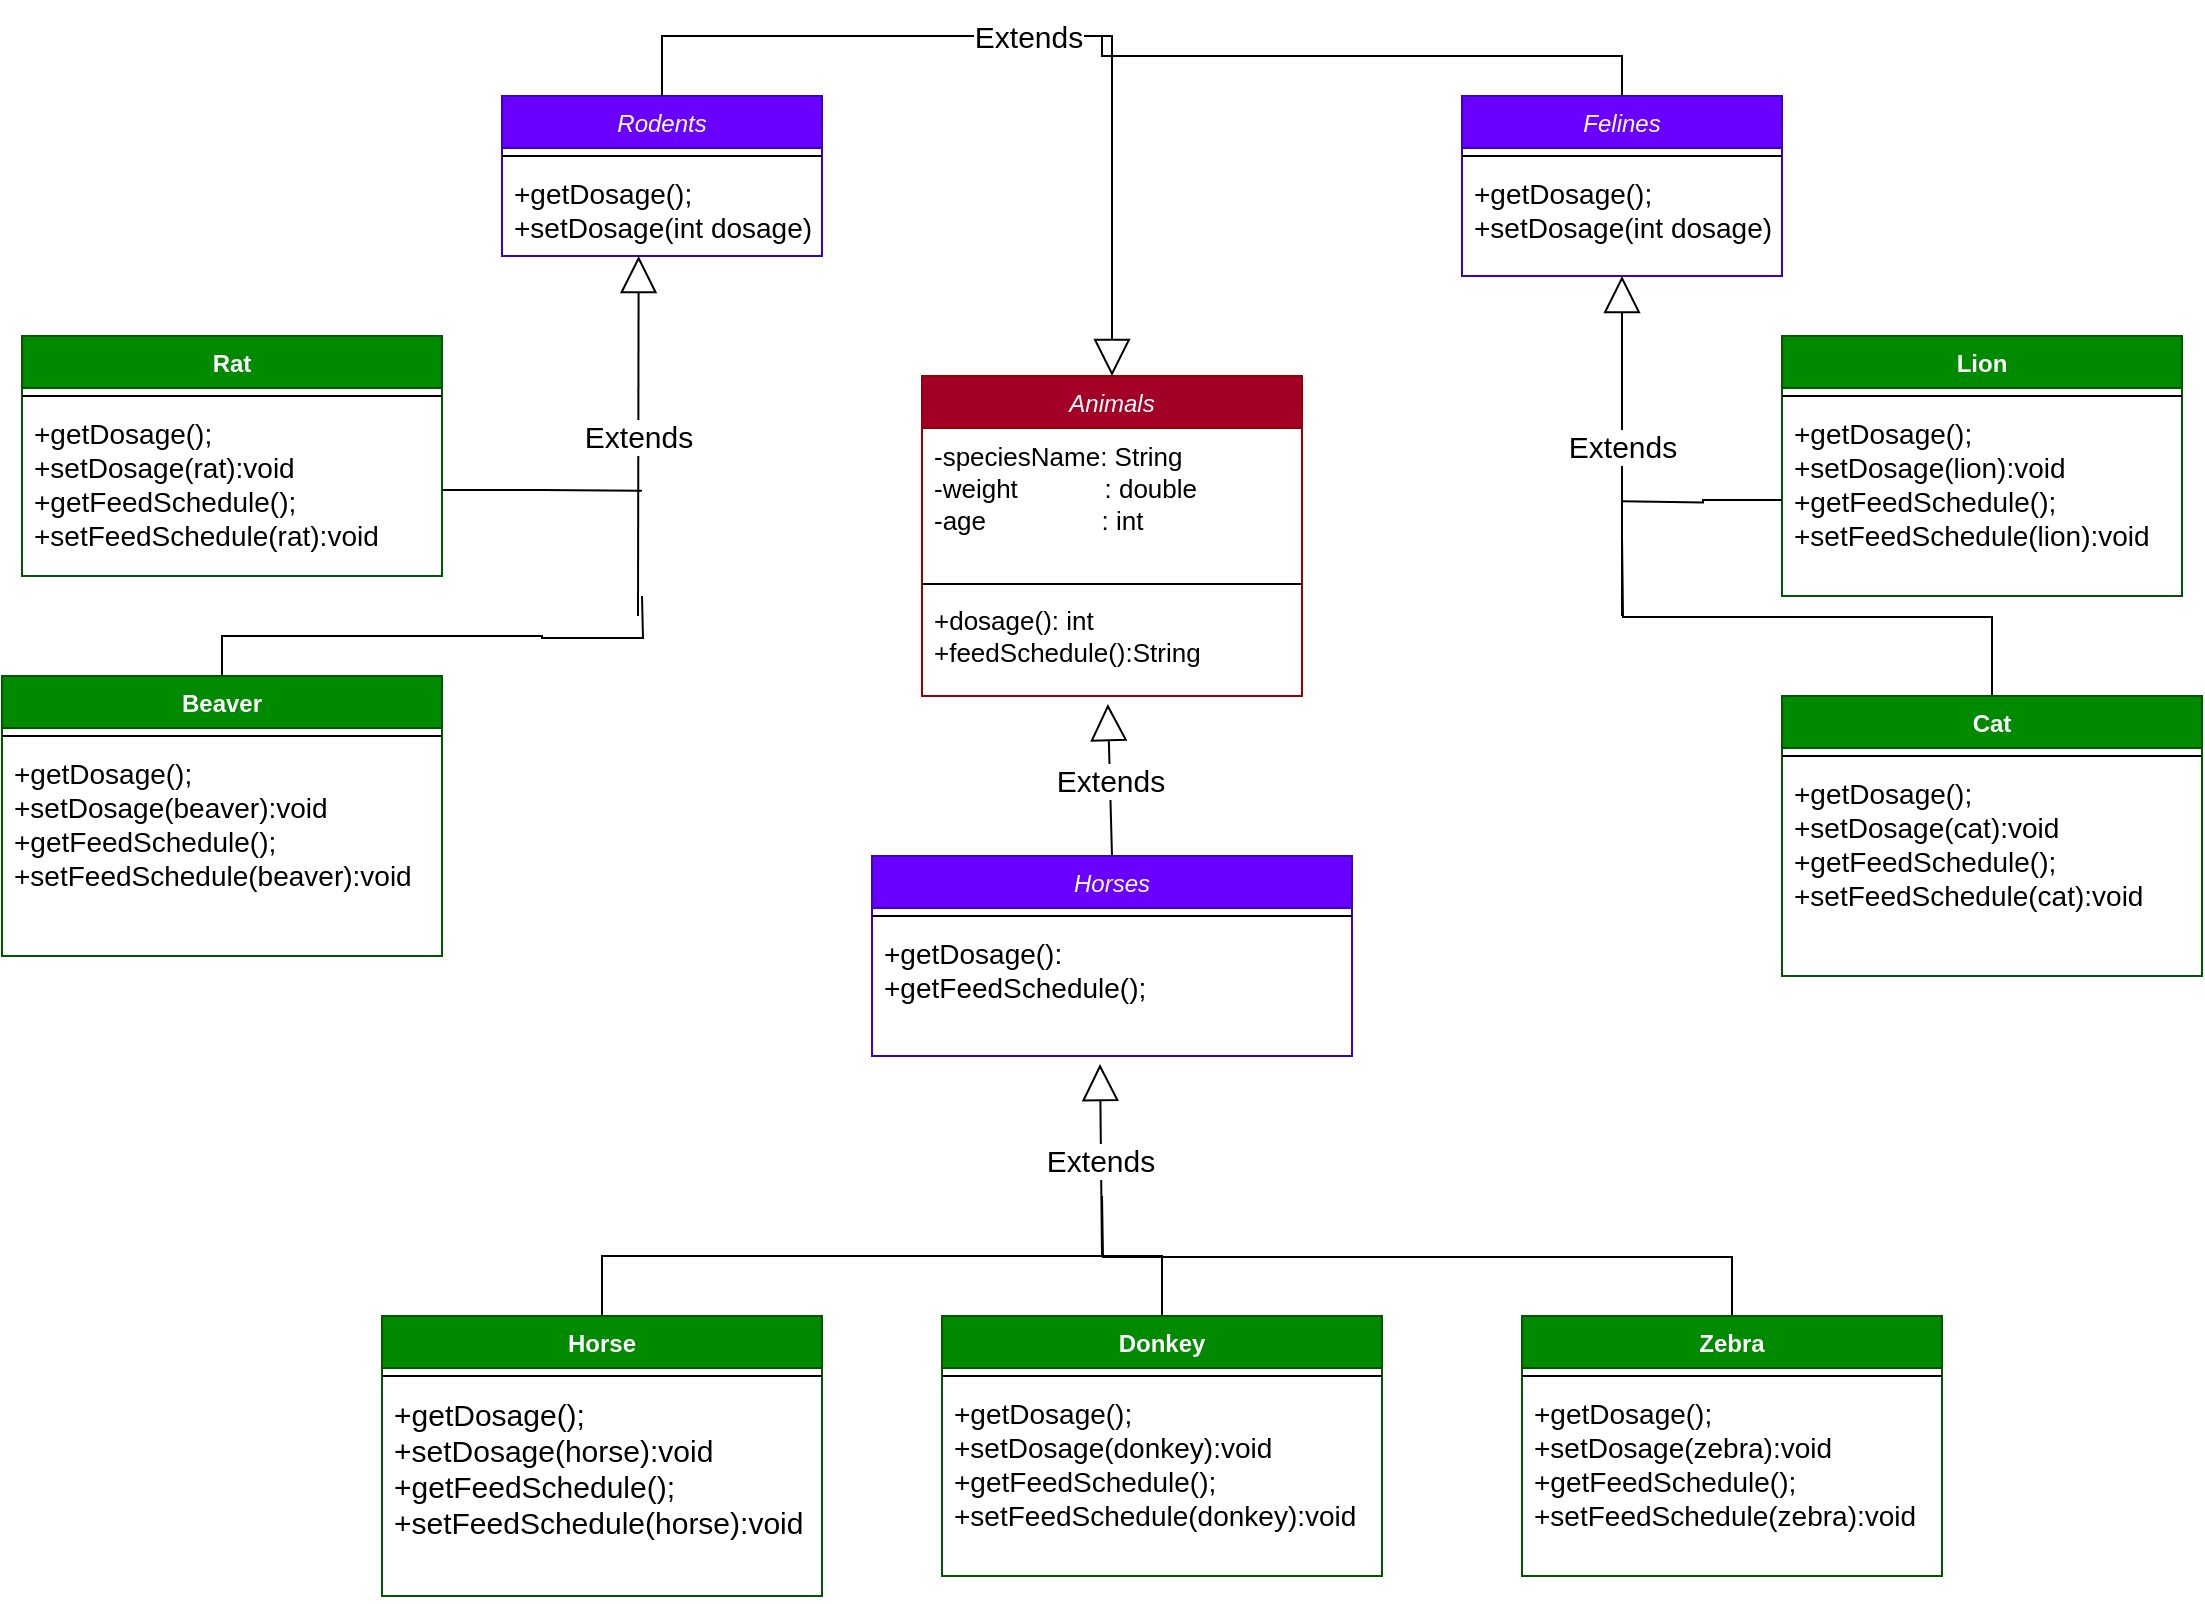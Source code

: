 <mxfile version="20.2.5" type="github">
  <diagram name="Page-1" id="c4acf3e9-155e-7222-9cf6-157b1a14988f">
    <mxGraphModel dx="1157" dy="600" grid="1" gridSize="10" guides="1" tooltips="1" connect="1" arrows="1" fold="1" page="1" pageScale="1" pageWidth="1169" pageHeight="827" background="none" math="0" shadow="0">
      <root>
        <mxCell id="0" />
        <mxCell id="1" parent="0" />
        <mxCell id="Z5wqP4JhBjk2FaYp2823-1" value="Animals&#xa;" style="swimlane;fontStyle=2;align=center;verticalAlign=top;childLayout=stackLayout;horizontal=1;startSize=26;horizontalStack=0;resizeParent=1;resizeParentMax=0;resizeLast=0;collapsible=1;marginBottom=0;fillColor=#a20025;fontColor=#ffffff;strokeColor=#990000;" vertex="1" parent="1">
          <mxGeometry x="490" y="200" width="190" height="160" as="geometry" />
        </mxCell>
        <mxCell id="Z5wqP4JhBjk2FaYp2823-2" value="-speciesName: String&#xa;-weight            : double&#xa;-age                : int" style="text;strokeColor=none;fillColor=none;align=left;verticalAlign=top;spacingLeft=4;spacingRight=4;overflow=hidden;rotatable=0;points=[[0,0.5],[1,0.5]];portConstraint=eastwest;fontSize=13;" vertex="1" parent="Z5wqP4JhBjk2FaYp2823-1">
          <mxGeometry y="26" width="190" height="74" as="geometry" />
        </mxCell>
        <mxCell id="Z5wqP4JhBjk2FaYp2823-3" value="" style="line;strokeWidth=1;fillColor=none;align=left;verticalAlign=middle;spacingTop=-1;spacingLeft=3;spacingRight=3;rotatable=0;labelPosition=right;points=[];portConstraint=eastwest;" vertex="1" parent="Z5wqP4JhBjk2FaYp2823-1">
          <mxGeometry y="100" width="190" height="8" as="geometry" />
        </mxCell>
        <mxCell id="Z5wqP4JhBjk2FaYp2823-4" value="+dosage(): int &#xa;+feedSchedule():String" style="text;strokeColor=none;fillColor=none;align=left;verticalAlign=top;spacingLeft=4;spacingRight=4;overflow=hidden;rotatable=0;points=[[0,0.5],[1,0.5]];portConstraint=eastwest;fontSize=13;" vertex="1" parent="Z5wqP4JhBjk2FaYp2823-1">
          <mxGeometry y="108" width="190" height="52" as="geometry" />
        </mxCell>
        <mxCell id="Z5wqP4JhBjk2FaYp2823-13" value="Rodents" style="swimlane;fontStyle=2;align=center;verticalAlign=top;childLayout=stackLayout;horizontal=1;startSize=26;horizontalStack=0;resizeParent=1;resizeParentMax=0;resizeLast=0;collapsible=1;marginBottom=0;strokeColor=#3700CC;fillColor=#6a00ff;fontColor=#ffffff;" vertex="1" parent="1">
          <mxGeometry x="280" y="60" width="160" height="80" as="geometry" />
        </mxCell>
        <mxCell id="Z5wqP4JhBjk2FaYp2823-15" value="" style="line;strokeWidth=1;fillColor=none;align=left;verticalAlign=middle;spacingTop=-1;spacingLeft=3;spacingRight=3;rotatable=0;labelPosition=right;points=[];portConstraint=eastwest;" vertex="1" parent="Z5wqP4JhBjk2FaYp2823-13">
          <mxGeometry y="26" width="160" height="8" as="geometry" />
        </mxCell>
        <mxCell id="Z5wqP4JhBjk2FaYp2823-16" value="+getDosage();&#xa;+setDosage(int dosage);" style="text;strokeColor=none;fillColor=none;align=left;verticalAlign=top;spacingLeft=4;spacingRight=4;overflow=hidden;rotatable=0;points=[[0,0.5],[1,0.5]];portConstraint=eastwest;fontSize=14;" vertex="1" parent="Z5wqP4JhBjk2FaYp2823-13">
          <mxGeometry y="34" width="160" height="46" as="geometry" />
        </mxCell>
        <mxCell id="Z5wqP4JhBjk2FaYp2823-99" style="edgeStyle=orthogonalEdgeStyle;rounded=0;orthogonalLoop=1;jettySize=auto;html=1;exitX=0.5;exitY=0;exitDx=0;exitDy=0;fontSize=15;endArrow=none;endFill=0;" edge="1" parent="1" source="Z5wqP4JhBjk2FaYp2823-57">
          <mxGeometry relative="1" as="geometry">
            <mxPoint x="840" y="280" as="targetPoint" />
          </mxGeometry>
        </mxCell>
        <mxCell id="Z5wqP4JhBjk2FaYp2823-57" value="Cat" style="swimlane;fontStyle=1;align=center;verticalAlign=top;childLayout=stackLayout;horizontal=1;startSize=26;horizontalStack=0;resizeParent=1;resizeParentMax=0;resizeLast=0;collapsible=1;marginBottom=0;strokeColor=#005700;fillColor=#008a00;fontColor=#ffffff;" vertex="1" parent="1">
          <mxGeometry x="920" y="360" width="210" height="140" as="geometry" />
        </mxCell>
        <mxCell id="Z5wqP4JhBjk2FaYp2823-58" value="" style="line;strokeWidth=1;fillColor=none;align=left;verticalAlign=middle;spacingTop=-1;spacingLeft=3;spacingRight=3;rotatable=0;labelPosition=right;points=[];portConstraint=eastwest;" vertex="1" parent="Z5wqP4JhBjk2FaYp2823-57">
          <mxGeometry y="26" width="210" height="8" as="geometry" />
        </mxCell>
        <mxCell id="Z5wqP4JhBjk2FaYp2823-59" value="+getDosage();&#xa;+setDosage(cat):void&#xa;+getFeedSchedule();&#xa;+setFeedSchedule(cat):void" style="text;strokeColor=none;fillColor=none;align=left;verticalAlign=top;spacingLeft=4;spacingRight=4;overflow=hidden;rotatable=0;points=[[0,0.5],[1,0.5]];portConstraint=eastwest;fontSize=14;" vertex="1" parent="Z5wqP4JhBjk2FaYp2823-57">
          <mxGeometry y="34" width="210" height="106" as="geometry" />
        </mxCell>
        <mxCell id="Z5wqP4JhBjk2FaYp2823-60" value="Lion" style="swimlane;fontStyle=1;align=center;verticalAlign=top;childLayout=stackLayout;horizontal=1;startSize=26;horizontalStack=0;resizeParent=1;resizeParentMax=0;resizeLast=0;collapsible=1;marginBottom=0;strokeColor=#005700;fillColor=#008a00;fontColor=#ffffff;" vertex="1" parent="1">
          <mxGeometry x="920" y="180" width="200" height="130" as="geometry" />
        </mxCell>
        <mxCell id="Z5wqP4JhBjk2FaYp2823-61" value="" style="line;strokeWidth=1;fillColor=none;align=left;verticalAlign=middle;spacingTop=-1;spacingLeft=3;spacingRight=3;rotatable=0;labelPosition=right;points=[];portConstraint=eastwest;" vertex="1" parent="Z5wqP4JhBjk2FaYp2823-60">
          <mxGeometry y="26" width="200" height="8" as="geometry" />
        </mxCell>
        <mxCell id="Z5wqP4JhBjk2FaYp2823-62" value="+getDosage();&#xa;+setDosage(lion):void&#xa;+getFeedSchedule();&#xa;+setFeedSchedule(lion):void" style="text;strokeColor=none;fillColor=none;align=left;verticalAlign=top;spacingLeft=4;spacingRight=4;overflow=hidden;rotatable=0;points=[[0,0.5],[1,0.5]];portConstraint=eastwest;fontSize=14;" vertex="1" parent="Z5wqP4JhBjk2FaYp2823-60">
          <mxGeometry y="34" width="200" height="96" as="geometry" />
        </mxCell>
        <mxCell id="Z5wqP4JhBjk2FaYp2823-88" style="edgeStyle=orthogonalEdgeStyle;rounded=0;orthogonalLoop=1;jettySize=auto;html=1;exitX=0.5;exitY=0;exitDx=0;exitDy=0;fontSize=15;endArrow=none;endFill=0;" edge="1" parent="1" source="Z5wqP4JhBjk2FaYp2823-63">
          <mxGeometry relative="1" as="geometry">
            <mxPoint x="580" y="30" as="targetPoint" />
            <Array as="points">
              <mxPoint x="840" y="40" />
              <mxPoint x="580" y="40" />
            </Array>
          </mxGeometry>
        </mxCell>
        <mxCell id="Z5wqP4JhBjk2FaYp2823-63" value="Felines" style="swimlane;fontStyle=2;align=center;verticalAlign=top;childLayout=stackLayout;horizontal=1;startSize=26;horizontalStack=0;resizeParent=1;resizeParentMax=0;resizeLast=0;collapsible=1;marginBottom=0;strokeColor=#3700CC;fillColor=#6a00ff;fontColor=#ffffff;" vertex="1" parent="1">
          <mxGeometry x="760" y="60" width="160" height="90" as="geometry" />
        </mxCell>
        <mxCell id="Z5wqP4JhBjk2FaYp2823-64" value="" style="line;strokeWidth=1;fillColor=none;align=left;verticalAlign=middle;spacingTop=-1;spacingLeft=3;spacingRight=3;rotatable=0;labelPosition=right;points=[];portConstraint=eastwest;" vertex="1" parent="Z5wqP4JhBjk2FaYp2823-63">
          <mxGeometry y="26" width="160" height="8" as="geometry" />
        </mxCell>
        <mxCell id="Z5wqP4JhBjk2FaYp2823-65" value="+getDosage();&#xa;+setDosage(int dosage);" style="text;strokeColor=none;fillColor=none;align=left;verticalAlign=top;spacingLeft=4;spacingRight=4;overflow=hidden;rotatable=0;points=[[0,0.5],[1,0.5]];portConstraint=eastwest;fontSize=14;" vertex="1" parent="Z5wqP4JhBjk2FaYp2823-63">
          <mxGeometry y="34" width="160" height="56" as="geometry" />
        </mxCell>
        <mxCell id="Z5wqP4JhBjk2FaYp2823-92" style="edgeStyle=orthogonalEdgeStyle;rounded=0;orthogonalLoop=1;jettySize=auto;html=1;exitX=0.5;exitY=0;exitDx=0;exitDy=0;fontSize=15;endArrow=none;endFill=0;" edge="1" parent="1" source="Z5wqP4JhBjk2FaYp2823-66">
          <mxGeometry relative="1" as="geometry">
            <mxPoint x="580" y="620" as="targetPoint" />
            <Array as="points">
              <mxPoint x="610" y="640" />
              <mxPoint x="580" y="640" />
            </Array>
          </mxGeometry>
        </mxCell>
        <mxCell id="Z5wqP4JhBjk2FaYp2823-66" value="Donkey" style="swimlane;fontStyle=1;align=center;verticalAlign=top;childLayout=stackLayout;horizontal=1;startSize=26;horizontalStack=0;resizeParent=1;resizeParentMax=0;resizeLast=0;collapsible=1;marginBottom=0;strokeColor=#005700;fillColor=#008a00;fontColor=#ffffff;" vertex="1" parent="1">
          <mxGeometry x="500" y="670" width="220" height="130" as="geometry" />
        </mxCell>
        <mxCell id="Z5wqP4JhBjk2FaYp2823-67" value="" style="line;strokeWidth=1;fillColor=none;align=left;verticalAlign=middle;spacingTop=-1;spacingLeft=3;spacingRight=3;rotatable=0;labelPosition=right;points=[];portConstraint=eastwest;" vertex="1" parent="Z5wqP4JhBjk2FaYp2823-66">
          <mxGeometry y="26" width="220" height="8" as="geometry" />
        </mxCell>
        <mxCell id="Z5wqP4JhBjk2FaYp2823-68" value="+getDosage();&#xa;+setDosage(donkey):void&#xa;+getFeedSchedule();&#xa;+setFeedSchedule(donkey):void" style="text;strokeColor=none;fillColor=none;align=left;verticalAlign=top;spacingLeft=4;spacingRight=4;overflow=hidden;rotatable=0;points=[[0,0.5],[1,0.5]];portConstraint=eastwest;fontSize=14;" vertex="1" parent="Z5wqP4JhBjk2FaYp2823-66">
          <mxGeometry y="34" width="220" height="96" as="geometry" />
        </mxCell>
        <mxCell id="Z5wqP4JhBjk2FaYp2823-91" style="edgeStyle=orthogonalEdgeStyle;rounded=0;orthogonalLoop=1;jettySize=auto;html=1;exitX=0.5;exitY=0;exitDx=0;exitDy=0;fontSize=15;endArrow=none;endFill=0;" edge="1" parent="1" source="Z5wqP4JhBjk2FaYp2823-69">
          <mxGeometry relative="1" as="geometry">
            <mxPoint x="580" y="620" as="targetPoint" />
            <Array as="points">
              <mxPoint x="330" y="640" />
              <mxPoint x="580" y="640" />
            </Array>
          </mxGeometry>
        </mxCell>
        <mxCell id="Z5wqP4JhBjk2FaYp2823-69" value="Horse" style="swimlane;fontStyle=1;align=center;verticalAlign=top;childLayout=stackLayout;horizontal=1;startSize=26;horizontalStack=0;resizeParent=1;resizeParentMax=0;resizeLast=0;collapsible=1;marginBottom=0;strokeColor=#005700;fillColor=#008a00;fontColor=#ffffff;" vertex="1" parent="1">
          <mxGeometry x="220" y="670" width="220" height="140" as="geometry" />
        </mxCell>
        <mxCell id="Z5wqP4JhBjk2FaYp2823-70" value="" style="line;strokeWidth=1;fillColor=none;align=left;verticalAlign=middle;spacingTop=-1;spacingLeft=3;spacingRight=3;rotatable=0;labelPosition=right;points=[];portConstraint=eastwest;" vertex="1" parent="Z5wqP4JhBjk2FaYp2823-69">
          <mxGeometry y="26" width="220" height="8" as="geometry" />
        </mxCell>
        <mxCell id="Z5wqP4JhBjk2FaYp2823-71" value="+getDosage();&#xa;+setDosage(horse):void&#xa;+getFeedSchedule();&#xa;+setFeedSchedule(horse):void" style="text;strokeColor=none;fillColor=none;align=left;verticalAlign=top;spacingLeft=4;spacingRight=4;overflow=hidden;rotatable=0;points=[[0,0.5],[1,0.5]];portConstraint=eastwest;fontSize=15;" vertex="1" parent="Z5wqP4JhBjk2FaYp2823-69">
          <mxGeometry y="34" width="220" height="106" as="geometry" />
        </mxCell>
        <mxCell id="Z5wqP4JhBjk2FaYp2823-72" value="Horses" style="swimlane;fontStyle=2;align=center;verticalAlign=top;childLayout=stackLayout;horizontal=1;startSize=26;horizontalStack=0;resizeParent=1;resizeParentMax=0;resizeLast=0;collapsible=1;marginBottom=0;strokeColor=#3700CC;fillColor=#6a00ff;fontColor=#ffffff;" vertex="1" parent="1">
          <mxGeometry x="465" y="440" width="240" height="100" as="geometry" />
        </mxCell>
        <mxCell id="Z5wqP4JhBjk2FaYp2823-73" value="" style="line;strokeWidth=1;fillColor=none;align=left;verticalAlign=middle;spacingTop=-1;spacingLeft=3;spacingRight=3;rotatable=0;labelPosition=right;points=[];portConstraint=eastwest;" vertex="1" parent="Z5wqP4JhBjk2FaYp2823-72">
          <mxGeometry y="26" width="240" height="8" as="geometry" />
        </mxCell>
        <mxCell id="Z5wqP4JhBjk2FaYp2823-74" value="+getDosage():&#xa;+getFeedSchedule();" style="text;strokeColor=none;fillColor=none;align=left;verticalAlign=top;spacingLeft=4;spacingRight=4;overflow=hidden;rotatable=0;points=[[0,0.5],[1,0.5]];portConstraint=eastwest;fontSize=14;" vertex="1" parent="Z5wqP4JhBjk2FaYp2823-72">
          <mxGeometry y="34" width="240" height="66" as="geometry" />
        </mxCell>
        <mxCell id="Z5wqP4JhBjk2FaYp2823-93" style="edgeStyle=orthogonalEdgeStyle;rounded=0;orthogonalLoop=1;jettySize=auto;html=1;exitX=0.5;exitY=0;exitDx=0;exitDy=0;fontSize=15;endArrow=none;endFill=0;" edge="1" parent="1" source="Z5wqP4JhBjk2FaYp2823-75">
          <mxGeometry relative="1" as="geometry">
            <mxPoint x="580" y="610" as="targetPoint" />
          </mxGeometry>
        </mxCell>
        <mxCell id="Z5wqP4JhBjk2FaYp2823-75" value="Zebra" style="swimlane;fontStyle=1;align=center;verticalAlign=top;childLayout=stackLayout;horizontal=1;startSize=26;horizontalStack=0;resizeParent=1;resizeParentMax=0;resizeLast=0;collapsible=1;marginBottom=0;strokeColor=#005700;fillColor=#008a00;fontColor=#ffffff;" vertex="1" parent="1">
          <mxGeometry x="790" y="670" width="210" height="130" as="geometry" />
        </mxCell>
        <mxCell id="Z5wqP4JhBjk2FaYp2823-76" value="" style="line;strokeWidth=1;fillColor=none;align=left;verticalAlign=middle;spacingTop=-1;spacingLeft=3;spacingRight=3;rotatable=0;labelPosition=right;points=[];portConstraint=eastwest;" vertex="1" parent="Z5wqP4JhBjk2FaYp2823-75">
          <mxGeometry y="26" width="210" height="8" as="geometry" />
        </mxCell>
        <mxCell id="Z5wqP4JhBjk2FaYp2823-77" value="+getDosage();&#xa;+setDosage(zebra):void&#xa;+getFeedSchedule();&#xa;+setFeedSchedule(zebra):void" style="text;strokeColor=none;fillColor=none;align=left;verticalAlign=top;spacingLeft=4;spacingRight=4;overflow=hidden;rotatable=0;points=[[0,0.5],[1,0.5]];portConstraint=eastwest;fontSize=14;" vertex="1" parent="Z5wqP4JhBjk2FaYp2823-75">
          <mxGeometry y="34" width="210" height="96" as="geometry" />
        </mxCell>
        <mxCell id="Z5wqP4JhBjk2FaYp2823-79" value="Rat" style="swimlane;fontStyle=1;align=center;verticalAlign=top;childLayout=stackLayout;horizontal=1;startSize=26;horizontalStack=0;resizeParent=1;resizeParentMax=0;resizeLast=0;collapsible=1;marginBottom=0;strokeColor=#005700;fillColor=#008a00;fontColor=#ffffff;" vertex="1" parent="1">
          <mxGeometry x="40" y="180" width="210" height="120" as="geometry" />
        </mxCell>
        <mxCell id="Z5wqP4JhBjk2FaYp2823-80" value="" style="line;strokeWidth=1;fillColor=none;align=left;verticalAlign=middle;spacingTop=-1;spacingLeft=3;spacingRight=3;rotatable=0;labelPosition=right;points=[];portConstraint=eastwest;" vertex="1" parent="Z5wqP4JhBjk2FaYp2823-79">
          <mxGeometry y="26" width="210" height="8" as="geometry" />
        </mxCell>
        <mxCell id="Z5wqP4JhBjk2FaYp2823-81" value="+getDosage();&#xa;+setDosage(rat):void&#xa;+getFeedSchedule();&#xa;+setFeedSchedule(rat):void" style="text;strokeColor=none;fillColor=none;align=left;verticalAlign=top;spacingLeft=4;spacingRight=4;overflow=hidden;rotatable=0;points=[[0,0.5],[1,0.5]];portConstraint=eastwest;fontSize=14;" vertex="1" parent="Z5wqP4JhBjk2FaYp2823-79">
          <mxGeometry y="34" width="210" height="86" as="geometry" />
        </mxCell>
        <mxCell id="Z5wqP4JhBjk2FaYp2823-95" style="edgeStyle=orthogonalEdgeStyle;rounded=0;orthogonalLoop=1;jettySize=auto;html=1;exitX=0.5;exitY=0;exitDx=0;exitDy=0;fontSize=15;endArrow=none;endFill=0;" edge="1" parent="1" source="Z5wqP4JhBjk2FaYp2823-82">
          <mxGeometry relative="1" as="geometry">
            <mxPoint x="350" y="310" as="targetPoint" />
          </mxGeometry>
        </mxCell>
        <mxCell id="Z5wqP4JhBjk2FaYp2823-82" value="Beaver" style="swimlane;fontStyle=1;align=center;verticalAlign=top;childLayout=stackLayout;horizontal=1;startSize=26;horizontalStack=0;resizeParent=1;resizeParentMax=0;resizeLast=0;collapsible=1;marginBottom=0;strokeColor=#005700;fillColor=#008a00;fontColor=#ffffff;" vertex="1" parent="1">
          <mxGeometry x="30" y="350" width="220" height="140" as="geometry" />
        </mxCell>
        <mxCell id="Z5wqP4JhBjk2FaYp2823-83" value="" style="line;strokeWidth=1;fillColor=none;align=left;verticalAlign=middle;spacingTop=-1;spacingLeft=3;spacingRight=3;rotatable=0;labelPosition=right;points=[];portConstraint=eastwest;" vertex="1" parent="Z5wqP4JhBjk2FaYp2823-82">
          <mxGeometry y="26" width="220" height="8" as="geometry" />
        </mxCell>
        <mxCell id="Z5wqP4JhBjk2FaYp2823-84" value="+getDosage();&#xa;+setDosage(beaver):void&#xa;+getFeedSchedule();&#xa;+setFeedSchedule(beaver):void" style="text;strokeColor=none;fillColor=none;align=left;verticalAlign=top;spacingLeft=4;spacingRight=4;overflow=hidden;rotatable=0;points=[[0,0.5],[1,0.5]];portConstraint=eastwest;fontSize=14;" vertex="1" parent="Z5wqP4JhBjk2FaYp2823-82">
          <mxGeometry y="34" width="220" height="106" as="geometry" />
        </mxCell>
        <mxCell id="Z5wqP4JhBjk2FaYp2823-86" value="Extends" style="endArrow=block;endSize=16;endFill=0;html=1;rounded=0;fontSize=15;entryX=0.5;entryY=0;entryDx=0;entryDy=0;exitX=0.5;exitY=0;exitDx=0;exitDy=0;" edge="1" parent="1" source="Z5wqP4JhBjk2FaYp2823-13" target="Z5wqP4JhBjk2FaYp2823-1">
          <mxGeometry width="160" relative="1" as="geometry">
            <mxPoint x="380" y="290" as="sourcePoint" />
            <mxPoint x="540" y="290" as="targetPoint" />
            <Array as="points">
              <mxPoint x="360" y="30" />
              <mxPoint x="585" y="30" />
            </Array>
          </mxGeometry>
        </mxCell>
        <mxCell id="Z5wqP4JhBjk2FaYp2823-89" value="Extends" style="endArrow=block;endSize=16;endFill=0;html=1;rounded=0;fontSize=15;exitX=0.5;exitY=0;exitDx=0;exitDy=0;entryX=0.489;entryY=1.077;entryDx=0;entryDy=0;entryPerimeter=0;" edge="1" parent="1" source="Z5wqP4JhBjk2FaYp2823-72" target="Z5wqP4JhBjk2FaYp2823-4">
          <mxGeometry width="160" relative="1" as="geometry">
            <mxPoint x="380" y="420" as="sourcePoint" />
            <mxPoint x="540" y="420" as="targetPoint" />
          </mxGeometry>
        </mxCell>
        <mxCell id="Z5wqP4JhBjk2FaYp2823-90" value="Extends" style="endArrow=block;endSize=16;endFill=0;html=1;rounded=0;fontSize=15;entryX=0.475;entryY=1.061;entryDx=0;entryDy=0;entryPerimeter=0;" edge="1" parent="1" target="Z5wqP4JhBjk2FaYp2823-74">
          <mxGeometry width="160" relative="1" as="geometry">
            <mxPoint x="580" y="640" as="sourcePoint" />
            <mxPoint x="540" y="420" as="targetPoint" />
          </mxGeometry>
        </mxCell>
        <mxCell id="Z5wqP4JhBjk2FaYp2823-94" value="Extends" style="endArrow=block;endSize=16;endFill=0;html=1;rounded=0;fontSize=15;entryX=0.427;entryY=1;entryDx=0;entryDy=0;entryPerimeter=0;" edge="1" parent="1" target="Z5wqP4JhBjk2FaYp2823-16">
          <mxGeometry width="160" relative="1" as="geometry">
            <mxPoint x="348" y="320" as="sourcePoint" />
            <mxPoint x="540" y="290" as="targetPoint" />
          </mxGeometry>
        </mxCell>
        <mxCell id="Z5wqP4JhBjk2FaYp2823-96" style="edgeStyle=orthogonalEdgeStyle;rounded=0;orthogonalLoop=1;jettySize=auto;html=1;exitX=1;exitY=0.5;exitDx=0;exitDy=0;fontSize=15;endArrow=none;endFill=0;" edge="1" parent="1" source="Z5wqP4JhBjk2FaYp2823-81">
          <mxGeometry relative="1" as="geometry">
            <mxPoint x="350" y="257.333" as="targetPoint" />
          </mxGeometry>
        </mxCell>
        <mxCell id="Z5wqP4JhBjk2FaYp2823-97" value="Extends" style="endArrow=block;endSize=16;endFill=0;html=1;rounded=0;fontSize=15;" edge="1" parent="1">
          <mxGeometry width="160" relative="1" as="geometry">
            <mxPoint x="840" y="320" as="sourcePoint" />
            <mxPoint x="840" y="150" as="targetPoint" />
          </mxGeometry>
        </mxCell>
        <mxCell id="Z5wqP4JhBjk2FaYp2823-98" style="edgeStyle=orthogonalEdgeStyle;rounded=0;orthogonalLoop=1;jettySize=auto;html=1;exitX=0;exitY=0.5;exitDx=0;exitDy=0;fontSize=15;endArrow=none;endFill=0;" edge="1" parent="1" source="Z5wqP4JhBjk2FaYp2823-62">
          <mxGeometry relative="1" as="geometry">
            <mxPoint x="840" y="262.667" as="targetPoint" />
          </mxGeometry>
        </mxCell>
      </root>
    </mxGraphModel>
  </diagram>
</mxfile>
